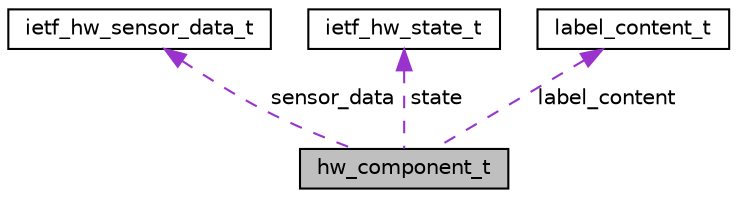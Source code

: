 digraph "hw_component_t"
{
 // LATEX_PDF_SIZE
  bgcolor="transparent";
  edge [fontname="Helvetica",fontsize="10",labelfontname="Helvetica",labelfontsize="10"];
  node [fontname="Helvetica",fontsize="10",shape=record];
  Node1 [label="hw_component_t",height=0.2,width=0.4,color="black", fillcolor="grey75", style="filled", fontcolor="black",tooltip=" "];
  Node2 -> Node1 [dir="back",color="darkorchid3",fontsize="10",style="dashed",label=" sensor_data" ,fontname="Helvetica"];
  Node2 [label="ietf_hw_sensor_data_t",height=0.2,width=0.4,color="black",URL="$EvenstarHardware_8h.html#structietf__hw__sensor__data__t",tooltip=" "];
  Node3 -> Node1 [dir="back",color="darkorchid3",fontsize="10",style="dashed",label=" state" ,fontname="Helvetica"];
  Node3 [label="ietf_hw_state_t",height=0.2,width=0.4,color="black",URL="$EvenstarHardware_8h.html#structietf__hw__state__t",tooltip=" "];
  Node4 -> Node1 [dir="back",color="darkorchid3",fontsize="10",style="dashed",label=" label_content" ,fontname="Helvetica"];
  Node4 [label="label_content_t",height=0.2,width=0.4,color="black",URL="$EvenstarHardware_8h.html#structlabel__content__t",tooltip=" "];
}

